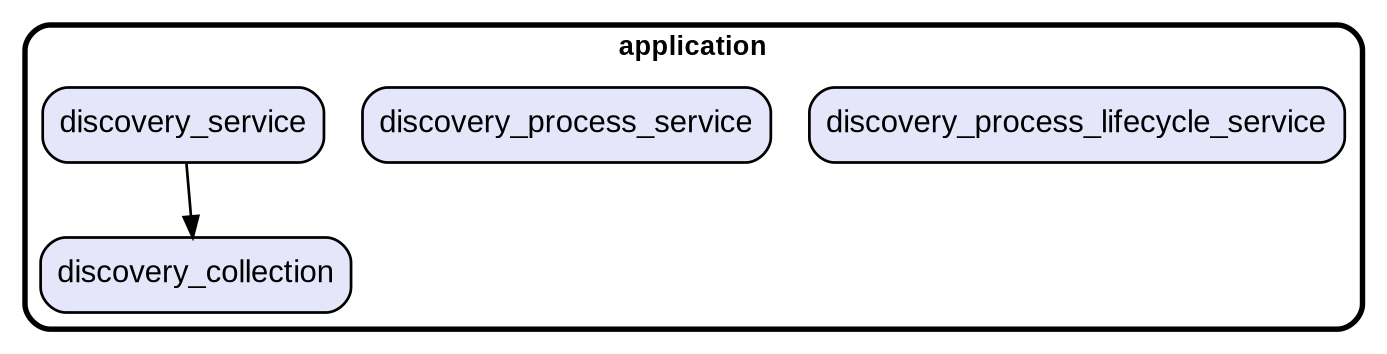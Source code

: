 digraph "" {
  graph [style=rounded fontname="Arial Black" fontsize=13 penwidth=2.6];
  node [shape=rect style="filled,rounded" fontname=Arial fontsize=15 fillcolor=Lavender penwidth=1.3];
  edge [penwidth=1.3];
  "/discovery_process_lifecycle_service.dart" [label="discovery_process_lifecycle_service"];
  "/discovery_process_service.dart" [label="discovery_process_service"];
  "/discovery_collection.dart" [label="discovery_collection"];
  "/discovery_service.dart" [label="discovery_service"];
  subgraph "cluster~" {
    label="application";
    "/discovery_process_lifecycle_service.dart";
    "/discovery_process_service.dart";
    "/discovery_collection.dart";
    "/discovery_service.dart";
  }
  "/discovery_service.dart" -> "/discovery_collection.dart";
}
